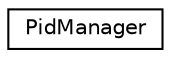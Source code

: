 digraph "类继承关系图"
{
  edge [fontname="Helvetica",fontsize="10",labelfontname="Helvetica",labelfontsize="10"];
  node [fontname="Helvetica",fontsize="10",shape=record];
  rankdir="LR";
  Node0 [label="PidManager",height=0.2,width=0.4,color="black", fillcolor="white", style="filled",URL="$d3/d77/class_pid_manager.html"];
}
